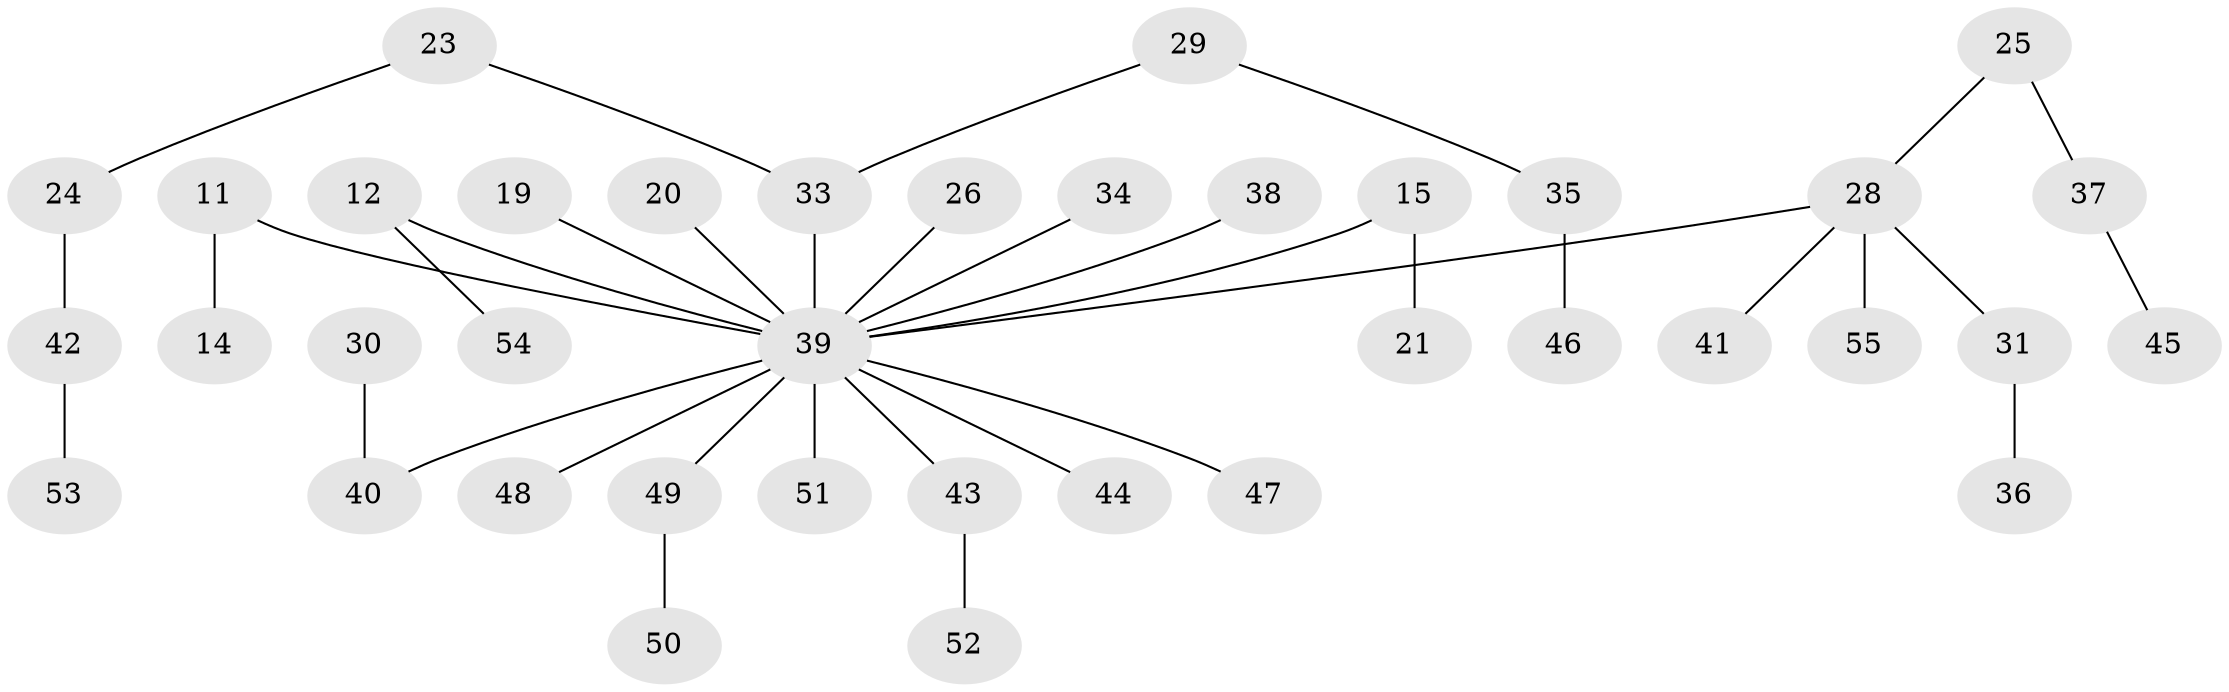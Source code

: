 // original degree distribution, {7: 0.01818181818181818, 4: 0.05454545454545454, 8: 0.01818181818181818, 2: 0.34545454545454546, 3: 0.10909090909090909, 1: 0.45454545454545453}
// Generated by graph-tools (version 1.1) at 2025/55/03/04/25 21:55:47]
// undirected, 38 vertices, 37 edges
graph export_dot {
graph [start="1"]
  node [color=gray90,style=filled];
  11;
  12;
  14;
  15;
  19;
  20;
  21;
  23;
  24;
  25;
  26;
  28 [super="+18+13+9"];
  29;
  30;
  31;
  33 [super="+6"];
  34;
  35;
  36;
  37;
  38;
  39 [super="+8+27+4+7"];
  40 [super="+22"];
  41;
  42;
  43;
  44;
  45;
  46;
  47;
  48;
  49 [super="+32"];
  50;
  51;
  52;
  53;
  54;
  55;
  11 -- 14;
  11 -- 39;
  12 -- 54;
  12 -- 39;
  15 -- 21;
  15 -- 39;
  19 -- 39;
  20 -- 39;
  23 -- 24;
  23 -- 33;
  24 -- 42;
  25 -- 37;
  25 -- 28;
  26 -- 39;
  28 -- 31;
  28 -- 55;
  28 -- 41;
  28 -- 39;
  29 -- 35;
  29 -- 33;
  30 -- 40;
  31 -- 36;
  33 -- 39;
  34 -- 39;
  35 -- 46;
  37 -- 45;
  38 -- 39;
  39 -- 44;
  39 -- 43;
  39 -- 48;
  39 -- 40;
  39 -- 49;
  39 -- 51;
  39 -- 47;
  42 -- 53;
  43 -- 52;
  49 -- 50;
}
